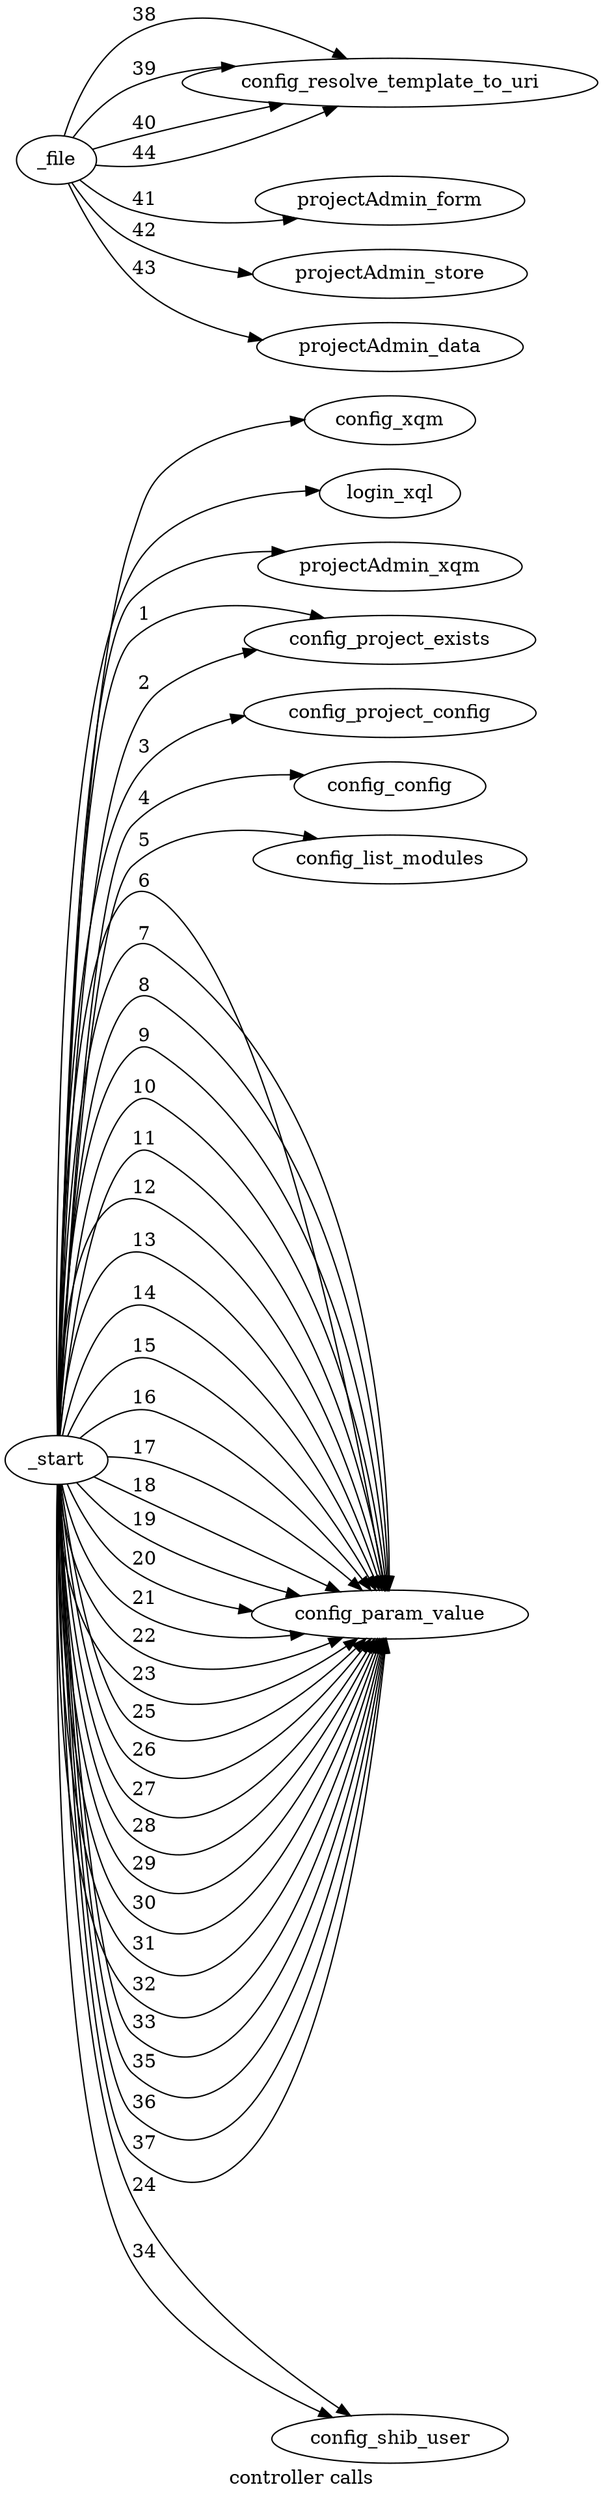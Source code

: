  /* dot -ocontroller_calls.png -Tpng controller_calls.dot */ 
digraph controller_calls {
label="controller calls";
rankdir=LR;
_start -> config_xqm ;
_start -> login_xql ;
_start -> projectAdmin_xqm ;
_start -> config_project_exists [label= 1 ];
_start -> config_project_exists [label= 2 ];
_start -> config_project_config [label= 3 ];
_start -> config_config [label= 4 ];
_start -> config_list_modules [label= 5 ];
_start -> config_param_value [label= 6 ];
_start -> config_param_value [label= 7 ];
_start -> config_param_value [label= 8 ];
_start -> config_param_value [label= 9 ];
_start -> config_param_value [label= 10 ];
_start -> config_param_value [label= 11 ];
_start -> config_param_value [label= 12 ];
_start -> config_param_value [label= 13 ];
_start -> config_param_value [label= 14 ];
_start -> config_param_value [label= 15 ];
_start -> config_param_value [label= 16 ];
_start -> config_param_value [label= 17 ];
_start -> config_param_value [label= 18 ];
_start -> config_param_value [label= 19 ];
_start -> config_param_value [label= 20 ];
_start -> config_param_value [label= 21 ];
_start -> config_param_value [label= 22 ];
_start -> config_param_value [label= 23 ];
_start -> config_shib_user [label= 24 ];
_start -> config_param_value [label= 25 ];
_start -> config_param_value [label= 26 ];
_start -> config_param_value [label= 27 ];
_start -> config_param_value [label= 28 ];
_start -> config_param_value [label= 29 ];
_start -> config_param_value [label= 30 ];
_start -> config_param_value [label= 31 ];
_start -> config_param_value [label= 32 ];
_start -> config_param_value [label= 33 ];
_start -> config_shib_user [label= 34 ];
_start -> config_param_value [label= 35 ];
_start -> config_param_value [label= 36 ];
_start -> config_param_value [label= 37 ];
_file -> config_resolve_template_to_uri [label= 38 ];
_file -> config_resolve_template_to_uri [label= 39 ];
_file -> config_resolve_template_to_uri [label= 40 ];
_file -> projectAdmin_form [label= 41 ];
_file -> projectAdmin_store [label= 42 ];
_file -> projectAdmin_data [label= 43 ];
_file -> config_resolve_template_to_uri [label= 44 ];
}
